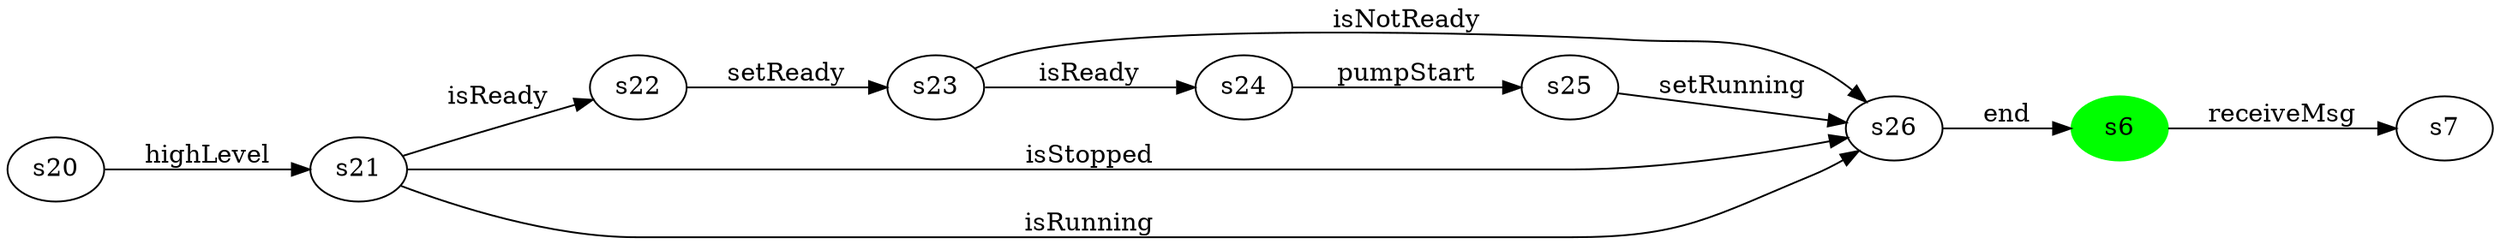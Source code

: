 digraph G {
rankdir=LR;
state0[ label = "s6", style=filled, color=green ];
state1 [ label = "s20" ];
state1 -> state2 [ label=" highLevel " ];
state3 [ label = "s22" ];
state3 -> state4 [ label=" setReady " ];
state0 -> state5 [ label=" receiveMsg " ];
state2 [ label = "s21" ];
state2 -> state6 [ label=" isStopped " ];
state2 -> state6 [ label=" isRunning " ];
state2 -> state3 [ label=" isReady " ];
state5 [ label = "s7" ];
state7 [ label = "s24" ];
state7 -> state8 [ label=" pumpStart " ];
state4 [ label = "s23" ];
state4 -> state6 [ label=" isNotReady " ];
state4 -> state7 [ label=" isReady " ];
state6 [ label = "s26" ];
state6 -> state0 [ label=" end " ];
state8 [ label = "s25" ];
state8 -> state6 [ label=" setRunning " ];
}

